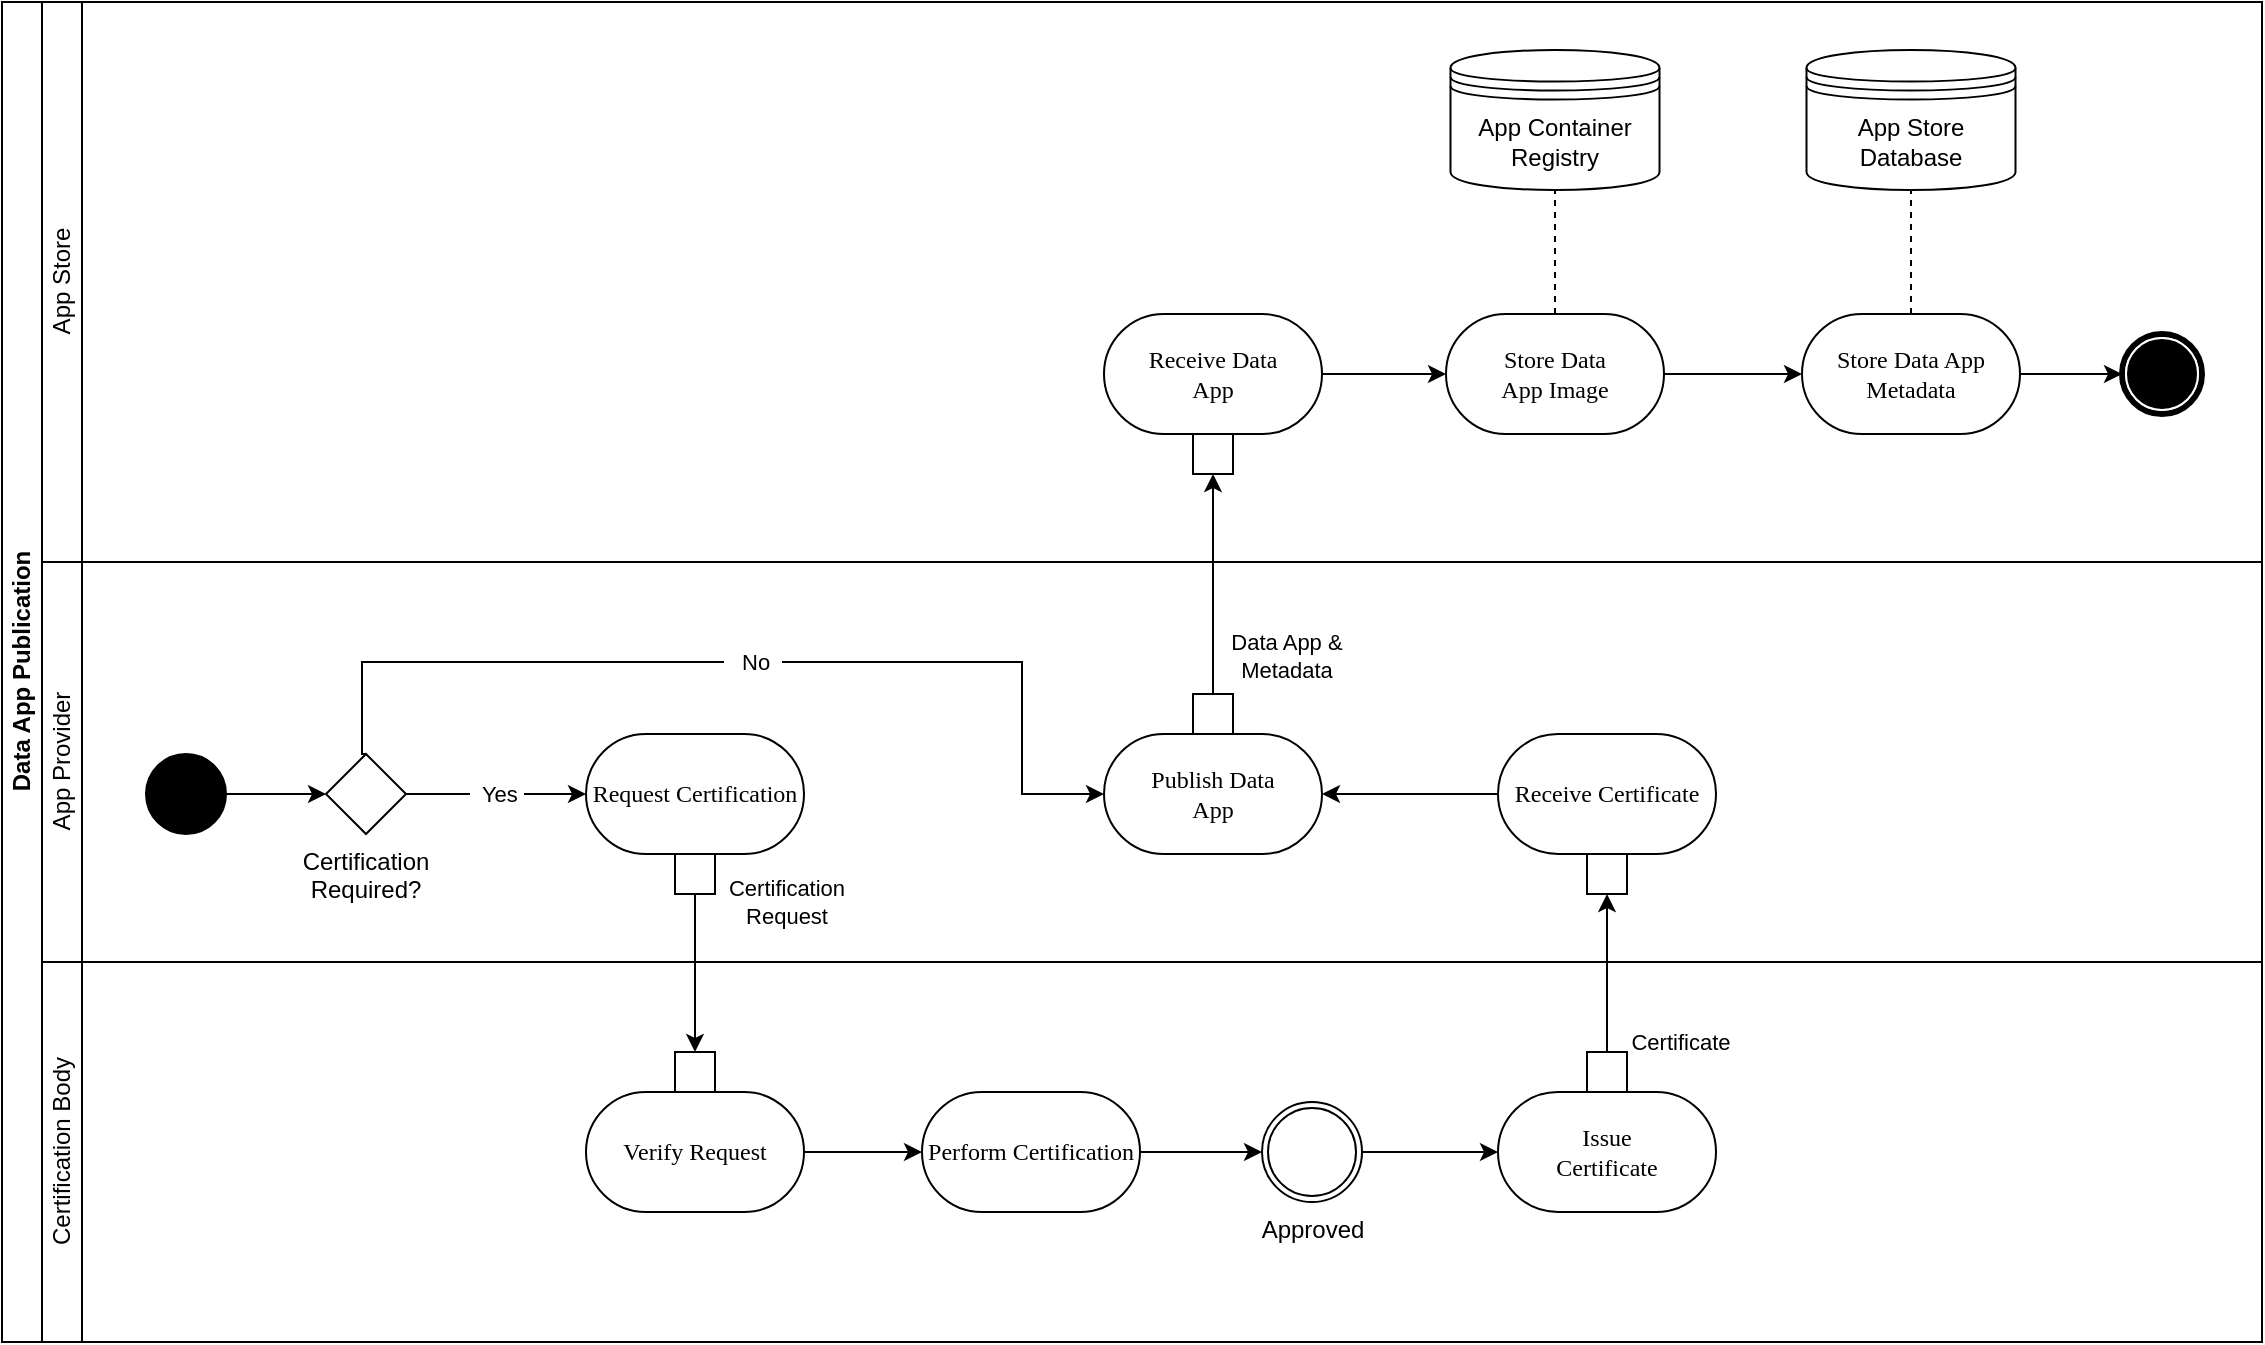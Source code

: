 <mxfile version="17.4.0" type="google" pages="2"><diagram id="jry1T27mhRogdJTWcspZ" name="Page-2"><mxGraphModel grid="1" page="1" gridSize="10" guides="1" tooltips="1" connect="1" arrows="1" fold="1" pageScale="1" pageWidth="1100" pageHeight="850" math="0" shadow="0"><root><mxCell id="0"/><mxCell id="1" parent="0"/><mxCell id="DZ52vep1inioQfBIm0aM-1" value="Data App Publication" style="swimlane;html=1;childLayout=stackLayout;resizeParent=1;resizeParentMax=0;horizontal=0;startSize=20;horizontalStack=0;flipH=0;direction=east;" vertex="1" parent="1"><mxGeometry x="90" y="30" width="1130" height="670" as="geometry"/></mxCell><mxCell id="DZ52vep1inioQfBIm0aM-2" value="" style="edgeStyle=orthogonalEdgeStyle;rounded=0;orthogonalLoop=1;jettySize=auto;html=1;dashed=1;endArrow=none;endFill=0;" edge="1" parent="DZ52vep1inioQfBIm0aM-1"><mxGeometry relative="1" as="geometry"><mxPoint x="160" y="90" as="sourcePoint"/><mxPoint x="160.034" y="90" as="targetPoint"/></mxGeometry></mxCell><mxCell id="0frw0cL871lsDT1RIQ9l-1" value="&lt;div&gt;Certification&lt;/div&gt;&lt;div&gt;Request&lt;/div&gt;" style="rounded=0;orthogonalLoop=1;jettySize=auto;html=1;entryX=0.5;entryY=0;entryDx=0;entryDy=0;endArrow=classic;endFill=1;" edge="1" parent="DZ52vep1inioQfBIm0aM-1" source="Ti8CRh3EQQsXh7ZEPgd7-1" target="Ti8CRh3EQQsXh7ZEPgd7-2"><mxGeometry x="-0.899" y="45" relative="1" as="geometry"><mxPoint as="offset"/></mxGeometry></mxCell><mxCell id="0frw0cL871lsDT1RIQ9l-4" value="Certificate" style="edgeStyle=none;rounded=0;orthogonalLoop=1;jettySize=auto;html=1;entryX=0.5;entryY=1;entryDx=0;entryDy=0;endArrow=classic;endFill=1;" edge="1" parent="DZ52vep1inioQfBIm0aM-1" source="0frw0cL871lsDT1RIQ9l-3" target="0frw0cL871lsDT1RIQ9l-2"><mxGeometry x="-0.873" y="-36" relative="1" as="geometry"><mxPoint as="offset"/></mxGeometry></mxCell><mxCell id="0frw0cL871lsDT1RIQ9l-7" value="&lt;div&gt;Data App &amp;amp;&lt;/div&gt;&lt;div&gt;Metadata&lt;/div&gt;" style="edgeStyle=none;rounded=0;orthogonalLoop=1;jettySize=auto;html=1;entryX=0.5;entryY=1;entryDx=0;entryDy=0;endArrow=classic;endFill=1;" edge="1" parent="DZ52vep1inioQfBIm0aM-1" source="0frw0cL871lsDT1RIQ9l-5" target="0frw0cL871lsDT1RIQ9l-6"><mxGeometry x="-0.648" y="-36" relative="1" as="geometry"><mxPoint as="offset"/></mxGeometry></mxCell><mxCell id="DZ52vep1inioQfBIm0aM-3" value="App Store" style="swimlane;html=1;startSize=20;horizontal=0;fontStyle=0" vertex="1" parent="DZ52vep1inioQfBIm0aM-1"><mxGeometry x="20" width="1110" height="280" as="geometry"/></mxCell><mxCell id="DZ52vep1inioQfBIm0aM-52" value="" style="shape=mxgraph.bpmn.shape;html=1;verticalLabelPosition=bottom;labelBackgroundColor=#ffffff;verticalAlign=top;perimeter=ellipsePerimeter;outline=end;symbol=terminate;rounded=0;shadow=0;comic=0;strokeWidth=1;fontFamily=Verdana;fontSize=12;align=center;" vertex="1" parent="DZ52vep1inioQfBIm0aM-3"><mxGeometry x="1040" y="166" width="40" height="40" as="geometry"/></mxCell><mxCell id="DZ52vep1inioQfBIm0aM-61" style="rounded=0;orthogonalLoop=1;jettySize=auto;html=1;entryX=0.5;entryY=1;entryDx=0;entryDy=0;dashed=1;endArrow=none;endFill=0;exitX=0.5;exitY=0;exitDx=0;exitDy=0;" edge="1" parent="DZ52vep1inioQfBIm0aM-3" source="4UhUgZCpxKxaiYFvHk2Q-1" target="4UhUgZCpxKxaiYFvHk2Q-7"><mxGeometry relative="1" as="geometry"><mxPoint x="462" y="186" as="targetPoint"/></mxGeometry></mxCell><mxCell id="4UhUgZCpxKxaiYFvHk2Q-5" style="edgeStyle=orthogonalEdgeStyle;rounded=0;orthogonalLoop=1;jettySize=auto;html=1;entryX=0;entryY=0.5;entryDx=0;entryDy=0;" edge="1" parent="DZ52vep1inioQfBIm0aM-3" source="DZ52vep1inioQfBIm0aM-58" target="4UhUgZCpxKxaiYFvHk2Q-1"><mxGeometry relative="1" as="geometry"/></mxCell><mxCell id="DZ52vep1inioQfBIm0aM-58" value="&lt;div&gt;Receive Data&lt;/div&gt;&lt;div&gt;App&lt;/div&gt;" style="rounded=1;whiteSpace=wrap;html=1;shadow=0;comic=0;labelBackgroundColor=none;strokeWidth=1;fontFamily=Verdana;fontSize=12;align=center;arcSize=50;" vertex="1" parent="DZ52vep1inioQfBIm0aM-3"><mxGeometry x="531" y="156" width="109" height="60" as="geometry"/></mxCell><mxCell id="0frw0cL871lsDT1RIQ9l-8" value="" style="edgeStyle=none;rounded=0;orthogonalLoop=1;jettySize=auto;html=1;endArrow=classic;endFill=1;" edge="1" parent="DZ52vep1inioQfBIm0aM-3" source="0frw0cL871lsDT1RIQ9l-6" target="DZ52vep1inioQfBIm0aM-58"><mxGeometry relative="1" as="geometry"/></mxCell><mxCell id="0frw0cL871lsDT1RIQ9l-6" value="" style="rounded=0;whiteSpace=wrap;html=1;strokeColor=default;" vertex="1" parent="DZ52vep1inioQfBIm0aM-3"><mxGeometry x="575.5" y="216" width="20" height="20" as="geometry"/></mxCell><mxCell id="4UhUgZCpxKxaiYFvHk2Q-4" style="edgeStyle=orthogonalEdgeStyle;rounded=0;orthogonalLoop=1;jettySize=auto;html=1;entryX=0;entryY=0.5;entryDx=0;entryDy=0;" edge="1" parent="DZ52vep1inioQfBIm0aM-3" source="4UhUgZCpxKxaiYFvHk2Q-1" target="4UhUgZCpxKxaiYFvHk2Q-2"><mxGeometry relative="1" as="geometry"/></mxCell><mxCell id="4UhUgZCpxKxaiYFvHk2Q-1" value="&lt;div&gt;Store Data&lt;/div&gt;&lt;div&gt;App Image&lt;br&gt;&lt;/div&gt;" style="rounded=1;whiteSpace=wrap;html=1;shadow=0;comic=0;labelBackgroundColor=none;strokeWidth=1;fontFamily=Verdana;fontSize=12;align=center;arcSize=50;" vertex="1" parent="DZ52vep1inioQfBIm0aM-3"><mxGeometry x="702" y="156" width="109" height="60" as="geometry"/></mxCell><mxCell id="4UhUgZCpxKxaiYFvHk2Q-3" style="edgeStyle=orthogonalEdgeStyle;rounded=0;orthogonalLoop=1;jettySize=auto;html=1;entryX=0;entryY=0.5;entryDx=0;entryDy=0;" edge="1" parent="DZ52vep1inioQfBIm0aM-3" source="4UhUgZCpxKxaiYFvHk2Q-2" target="DZ52vep1inioQfBIm0aM-52"><mxGeometry relative="1" as="geometry"/></mxCell><mxCell id="4UhUgZCpxKxaiYFvHk2Q-2" value="Store Data App Metadata" style="rounded=1;whiteSpace=wrap;html=1;shadow=0;comic=0;labelBackgroundColor=none;strokeWidth=1;fontFamily=Verdana;fontSize=12;align=center;arcSize=50;" vertex="1" parent="DZ52vep1inioQfBIm0aM-3"><mxGeometry x="880" y="156" width="109" height="60" as="geometry"/></mxCell><mxCell id="4UhUgZCpxKxaiYFvHk2Q-6" value="App Store Database" style="shape=datastore;whiteSpace=wrap;html=1;" vertex="1" parent="DZ52vep1inioQfBIm0aM-3"><mxGeometry x="882.25" y="24" width="104.5" height="70" as="geometry"/></mxCell><mxCell id="4UhUgZCpxKxaiYFvHk2Q-7" value="App Container Registry" style="shape=datastore;whiteSpace=wrap;html=1;" vertex="1" parent="DZ52vep1inioQfBIm0aM-3"><mxGeometry x="704.25" y="24" width="104.5" height="70" as="geometry"/></mxCell><mxCell id="4UhUgZCpxKxaiYFvHk2Q-8" style="rounded=0;orthogonalLoop=1;jettySize=auto;html=1;entryX=0.5;entryY=1;entryDx=0;entryDy=0;dashed=1;endArrow=none;endFill=0;exitX=0.5;exitY=0;exitDx=0;exitDy=0;" edge="1" parent="DZ52vep1inioQfBIm0aM-3" source="4UhUgZCpxKxaiYFvHk2Q-2" target="4UhUgZCpxKxaiYFvHk2Q-6"><mxGeometry relative="1" as="geometry"><mxPoint x="766.5" y="166" as="sourcePoint"/><mxPoint x="766.5" y="104" as="targetPoint"/></mxGeometry></mxCell><mxCell id="DZ52vep1inioQfBIm0aM-33" value="App Provider" style="swimlane;html=1;startSize=20;horizontal=0;fontStyle=0" vertex="1" parent="DZ52vep1inioQfBIm0aM-1"><mxGeometry x="20" y="280" width="1110" height="200" as="geometry"/></mxCell><mxCell id="DZ52vep1inioQfBIm0aM-43" style="edgeStyle=orthogonalEdgeStyle;rounded=0;orthogonalLoop=1;jettySize=auto;html=1;entryX=0;entryY=0.5;entryDx=0;entryDy=0;" edge="1" parent="DZ52vep1inioQfBIm0aM-33" source="DZ52vep1inioQfBIm0aM-41" target="4UhUgZCpxKxaiYFvHk2Q-12"><mxGeometry relative="1" as="geometry"><mxPoint x="142" y="116" as="targetPoint"/></mxGeometry></mxCell><mxCell id="DZ52vep1inioQfBIm0aM-41" value="" style="ellipse;whiteSpace=wrap;html=1;rounded=0;shadow=0;comic=0;labelBackgroundColor=none;strokeWidth=1;fillColor=#000000;fontFamily=Verdana;fontSize=12;align=center;" vertex="1" parent="DZ52vep1inioQfBIm0aM-33"><mxGeometry x="52" y="96" width="40" height="40" as="geometry"/></mxCell><mxCell id="DZ52vep1inioQfBIm0aM-45" value="&amp;nbsp; Yes&amp;nbsp; " style="edgeStyle=orthogonalEdgeStyle;rounded=0;orthogonalLoop=1;jettySize=auto;html=1;entryX=0;entryY=0.5;entryDx=0;entryDy=0;exitX=1;exitY=0.5;exitDx=0;exitDy=0;" edge="1" parent="DZ52vep1inioQfBIm0aM-33" source="4UhUgZCpxKxaiYFvHk2Q-12" target="DZ52vep1inioQfBIm0aM-44"><mxGeometry relative="1" as="geometry"><mxPoint as="offset"/><mxPoint x="260" y="116" as="sourcePoint"/></mxGeometry></mxCell><mxCell id="DZ52vep1inioQfBIm0aM-54" value="&amp;nbsp;&amp;nbsp; No&amp;nbsp;&amp;nbsp; " style="edgeStyle=orthogonalEdgeStyle;rounded=0;orthogonalLoop=1;jettySize=auto;html=1;entryX=0;entryY=0.5;entryDx=0;entryDy=0;exitX=0.5;exitY=0;exitDx=0;exitDy=0;" edge="1" parent="DZ52vep1inioQfBIm0aM-33" source="4UhUgZCpxKxaiYFvHk2Q-12" target="DZ52vep1inioQfBIm0aM-50"><mxGeometry relative="1" as="geometry"><Array as="points"><mxPoint x="160" y="96"/><mxPoint x="160" y="50"/><mxPoint x="490" y="50"/><mxPoint x="490" y="116"/></Array><mxPoint x="210" y="70.5" as="sourcePoint"/></mxGeometry></mxCell><mxCell id="DZ52vep1inioQfBIm0aM-44" value="Request Certification" style="rounded=1;whiteSpace=wrap;html=1;shadow=0;comic=0;labelBackgroundColor=none;strokeWidth=1;fontFamily=Verdana;fontSize=12;align=center;arcSize=50;" vertex="1" parent="DZ52vep1inioQfBIm0aM-33"><mxGeometry x="272" y="86" width="109" height="60" as="geometry"/></mxCell><mxCell id="DZ52vep1inioQfBIm0aM-55" style="edgeStyle=orthogonalEdgeStyle;rounded=0;orthogonalLoop=1;jettySize=auto;html=1;entryX=1;entryY=0.5;entryDx=0;entryDy=0;" edge="1" parent="DZ52vep1inioQfBIm0aM-33" source="DZ52vep1inioQfBIm0aM-49" target="DZ52vep1inioQfBIm0aM-50"><mxGeometry relative="1" as="geometry"/></mxCell><mxCell id="DZ52vep1inioQfBIm0aM-49" value="Receive Certificate" style="rounded=1;whiteSpace=wrap;html=1;shadow=0;comic=0;labelBackgroundColor=none;strokeWidth=1;fontFamily=Verdana;fontSize=12;align=center;arcSize=50;" vertex="1" parent="DZ52vep1inioQfBIm0aM-33"><mxGeometry x="728" y="86" width="109" height="60" as="geometry"/></mxCell><mxCell id="DZ52vep1inioQfBIm0aM-50" value="&lt;div&gt;Publish Data&lt;/div&gt;&lt;div&gt;App&lt;/div&gt;" style="rounded=1;whiteSpace=wrap;html=1;shadow=0;comic=0;labelBackgroundColor=none;strokeWidth=1;fontFamily=Verdana;fontSize=12;align=center;arcSize=50;" vertex="1" parent="DZ52vep1inioQfBIm0aM-33"><mxGeometry x="531" y="86" width="109" height="60" as="geometry"/></mxCell><mxCell id="Ti8CRh3EQQsXh7ZEPgd7-1" value="" style="rounded=0;whiteSpace=wrap;html=1;strokeColor=default;" vertex="1" parent="DZ52vep1inioQfBIm0aM-33"><mxGeometry x="316.5" y="146" width="20" height="20" as="geometry"/></mxCell><mxCell id="0frw0cL871lsDT1RIQ9l-2" value="" style="rounded=0;whiteSpace=wrap;html=1;strokeColor=default;" vertex="1" parent="DZ52vep1inioQfBIm0aM-33"><mxGeometry x="772.5" y="146" width="20" height="20" as="geometry"/></mxCell><mxCell id="0frw0cL871lsDT1RIQ9l-5" value="" style="rounded=0;whiteSpace=wrap;html=1;strokeColor=default;" vertex="1" parent="DZ52vep1inioQfBIm0aM-33"><mxGeometry x="575.5" y="66" width="20" height="20" as="geometry"/></mxCell><mxCell id="4UhUgZCpxKxaiYFvHk2Q-11" value="Certification Required?" style="text;whiteSpace=wrap;html=1;align=center;" vertex="1" parent="DZ52vep1inioQfBIm0aM-33"><mxGeometry x="122" y="136" width="80" height="40" as="geometry"/></mxCell><mxCell id="4UhUgZCpxKxaiYFvHk2Q-12" value="" style="rhombus;whiteSpace=wrap;html=1;" vertex="1" parent="DZ52vep1inioQfBIm0aM-33"><mxGeometry x="142" y="96" width="40" height="40" as="geometry"/></mxCell><mxCell id="DZ52vep1inioQfBIm0aM-11" value="Certification Body" style="swimlane;html=1;startSize=20;horizontal=0;fontStyle=0" vertex="1" parent="DZ52vep1inioQfBIm0aM-1"><mxGeometry x="20" y="480" width="1110" height="190" as="geometry"/></mxCell><mxCell id="DZ52vep1inioQfBIm0aM-13" style="edgeStyle=orthogonalEdgeStyle;rounded=0;orthogonalLoop=1;jettySize=auto;html=1;" edge="1" parent="DZ52vep1inioQfBIm0aM-11"><mxGeometry relative="1" as="geometry"><mxPoint x="224" y="78.5" as="sourcePoint"/></mxGeometry></mxCell><mxCell id="DZ52vep1inioQfBIm0aM-15" style="edgeStyle=orthogonalEdgeStyle;rounded=0;orthogonalLoop=1;jettySize=auto;html=1;" edge="1" parent="DZ52vep1inioQfBIm0aM-11"><mxGeometry relative="1" as="geometry"><mxPoint x="75" y="78.5" as="sourcePoint"/></mxGeometry></mxCell><mxCell id="DZ52vep1inioQfBIm0aM-16" style="edgeStyle=orthogonalEdgeStyle;rounded=0;orthogonalLoop=1;jettySize=auto;html=1;" edge="1" parent="DZ52vep1inioQfBIm0aM-11"><mxGeometry relative="1" as="geometry"><mxPoint x="372" y="78.5" as="sourcePoint"/></mxGeometry></mxCell><mxCell id="DZ52vep1inioQfBIm0aM-19" style="edgeStyle=orthogonalEdgeStyle;rounded=0;orthogonalLoop=1;jettySize=auto;html=1;" edge="1" parent="DZ52vep1inioQfBIm0aM-11"><mxGeometry relative="1" as="geometry"><mxPoint x="836" y="78.5" as="sourcePoint"/></mxGeometry></mxCell><mxCell id="DZ52vep1inioQfBIm0aM-21" style="edgeStyle=orthogonalEdgeStyle;rounded=0;orthogonalLoop=1;jettySize=auto;html=1;" edge="1" parent="DZ52vep1inioQfBIm0aM-11"><mxGeometry relative="1" as="geometry"><mxPoint x="933" y="124" as="sourcePoint"/></mxGeometry></mxCell><mxCell id="DZ52vep1inioQfBIm0aM-22" value="No matching offers" style="edgeLabel;html=1;align=center;verticalAlign=middle;resizable=0;points=[];" connectable="0" vertex="1" parent="DZ52vep1inioQfBIm0aM-21"><mxGeometry x="-0.282" y="2" relative="1" as="geometry"><mxPoint as="offset"/></mxGeometry></mxCell><mxCell id="DZ52vep1inioQfBIm0aM-23" style="edgeStyle=orthogonalEdgeStyle;rounded=0;orthogonalLoop=1;jettySize=auto;html=1;" edge="1" parent="DZ52vep1inioQfBIm0aM-11"><mxGeometry relative="1" as="geometry"><mxPoint x="983" y="78.5" as="sourcePoint"/></mxGeometry></mxCell><mxCell id="DZ52vep1inioQfBIm0aM-24" value="Matching offer" style="edgeLabel;html=1;align=center;verticalAlign=middle;resizable=0;points=[];" connectable="0" vertex="1" parent="DZ52vep1inioQfBIm0aM-23"><mxGeometry x="-0.173" y="-1" relative="1" as="geometry"><mxPoint x="3" y="-11" as="offset"/></mxGeometry></mxCell><mxCell id="DZ52vep1inioQfBIm0aM-27" style="edgeStyle=orthogonalEdgeStyle;rounded=0;orthogonalLoop=1;jettySize=auto;html=1;entryX=0;entryY=0.5;entryDx=0;entryDy=0;" edge="1" parent="DZ52vep1inioQfBIm0aM-11"><mxGeometry relative="1" as="geometry"><mxPoint x="1192" y="78.5" as="sourcePoint"/></mxGeometry></mxCell><mxCell id="DZ52vep1inioQfBIm0aM-53" style="edgeStyle=orthogonalEdgeStyle;rounded=0;orthogonalLoop=1;jettySize=auto;html=1;entryX=0;entryY=0.5;entryDx=0;entryDy=0;" edge="1" parent="DZ52vep1inioQfBIm0aM-11" source="DZ52vep1inioQfBIm0aM-46" target="DZ52vep1inioQfBIm0aM-47"><mxGeometry relative="1" as="geometry"/></mxCell><mxCell id="DZ52vep1inioQfBIm0aM-46" value="Verify Request" style="rounded=1;whiteSpace=wrap;html=1;shadow=0;comic=0;labelBackgroundColor=none;strokeWidth=1;fontFamily=Verdana;fontSize=12;align=center;arcSize=50;" vertex="1" parent="DZ52vep1inioQfBIm0aM-11"><mxGeometry x="272" y="65" width="109" height="60" as="geometry"/></mxCell><mxCell id="DZ52vep1inioQfBIm0aM-56" style="edgeStyle=orthogonalEdgeStyle;rounded=0;orthogonalLoop=1;jettySize=auto;html=1;entryX=0;entryY=0.5;entryDx=0;entryDy=0;entryPerimeter=0;" edge="1" parent="DZ52vep1inioQfBIm0aM-11" source="DZ52vep1inioQfBIm0aM-47" target="DZ52vep1inioQfBIm0aM-51"><mxGeometry relative="1" as="geometry"/></mxCell><mxCell id="DZ52vep1inioQfBIm0aM-47" value="Perform Certification" style="rounded=1;whiteSpace=wrap;html=1;shadow=0;comic=0;labelBackgroundColor=none;strokeWidth=1;fontFamily=Verdana;fontSize=12;align=center;arcSize=50;" vertex="1" parent="DZ52vep1inioQfBIm0aM-11"><mxGeometry x="440" y="65" width="109" height="60" as="geometry"/></mxCell><mxCell id="DZ52vep1inioQfBIm0aM-48" value="&lt;div&gt;Issue&lt;/div&gt;&lt;div&gt;Certificate&lt;/div&gt;" style="rounded=1;whiteSpace=wrap;html=1;shadow=0;comic=0;labelBackgroundColor=none;strokeWidth=1;fontFamily=Verdana;fontSize=12;align=center;arcSize=50;" vertex="1" parent="DZ52vep1inioQfBIm0aM-11"><mxGeometry x="728" y="65" width="109" height="60" as="geometry"/></mxCell><mxCell id="DZ52vep1inioQfBIm0aM-57" style="edgeStyle=orthogonalEdgeStyle;rounded=0;orthogonalLoop=1;jettySize=auto;html=1;entryX=0;entryY=0.5;entryDx=0;entryDy=0;" edge="1" parent="DZ52vep1inioQfBIm0aM-11" source="DZ52vep1inioQfBIm0aM-51" target="DZ52vep1inioQfBIm0aM-48"><mxGeometry relative="1" as="geometry"/></mxCell><mxCell id="DZ52vep1inioQfBIm0aM-51" value="Approved" style="points=[[0.145,0.145,0],[0.5,0,0],[0.855,0.145,0],[1,0.5,0],[0.855,0.855,0],[0.5,1,0],[0.145,0.855,0],[0,0.5,0]];shape=mxgraph.bpmn.event;html=1;verticalLabelPosition=bottom;labelBackgroundColor=#ffffff;verticalAlign=top;align=center;perimeter=ellipsePerimeter;outlineConnect=0;aspect=fixed;outline=throwing;symbol=general;" vertex="1" parent="DZ52vep1inioQfBIm0aM-11"><mxGeometry x="610" y="70" width="50" height="50" as="geometry"/></mxCell><mxCell id="Ti8CRh3EQQsXh7ZEPgd7-2" value="" style="rounded=0;whiteSpace=wrap;html=1;strokeColor=default;" vertex="1" parent="DZ52vep1inioQfBIm0aM-11"><mxGeometry x="316.5" y="45" width="20" height="20" as="geometry"/></mxCell><mxCell id="0frw0cL871lsDT1RIQ9l-3" value="" style="rounded=0;whiteSpace=wrap;html=1;strokeColor=default;" vertex="1" parent="DZ52vep1inioQfBIm0aM-11"><mxGeometry x="772.5" y="45" width="20" height="20" as="geometry"/></mxCell></root></mxGraphModel></diagram><diagram id="OzzaGZmG7DXFQcaVUCMA" name="Page-3"><mxGraphModel grid="1" page="1" gridSize="10" guides="1" tooltips="1" connect="1" arrows="1" fold="1" pageScale="1" pageWidth="827" pageHeight="1169" math="0" shadow="0"><root><mxCell id="0"/><mxCell id="1" parent="0"/><mxCell id="mxeYSlyRSG2iIcuXlxpL-1" value="Data App Publication" style="swimlane;childLayout=stackLayout;resizeParent=1;resizeParentMax=0;horizontal=1;startSize=20;horizontalStack=0;fontStyle=1" vertex="1" parent="1"><mxGeometry x="60" y="70" width="1190" height="930" as="geometry"/></mxCell><mxCell id="mxeYSlyRSG2iIcuXlxpL-2" value="App Store" style="swimlane;startSize=20;horizontal=0;" vertex="1" parent="mxeYSlyRSG2iIcuXlxpL-1"><mxGeometry y="20" width="1190" height="290" as="geometry"/></mxCell><mxCell id="Ga0dKPzKgMCQ_paxqXcR-1" value="" style="shape=mxgraph.bpmn.shape;html=1;verticalLabelPosition=bottom;labelBackgroundColor=#ffffff;verticalAlign=top;perimeter=ellipsePerimeter;outline=end;symbol=terminate;rounded=0;shadow=0;comic=0;strokeWidth=1;fontFamily=Verdana;fontSize=12;align=center;" vertex="1" parent="mxeYSlyRSG2iIcuXlxpL-2"><mxGeometry x="1107" y="140" width="40" height="40" as="geometry"/></mxCell><mxCell id="Ga0dKPzKgMCQ_paxqXcR-4" value="&lt;div&gt;Receive Data&lt;/div&gt;&lt;div&gt;App Image&lt;br&gt;&lt;/div&gt;" style="rounded=1;whiteSpace=wrap;html=1;shadow=0;comic=0;labelBackgroundColor=none;strokeWidth=1;fontFamily=Verdana;fontSize=12;align=center;arcSize=50;" vertex="1" parent="mxeYSlyRSG2iIcuXlxpL-2"><mxGeometry x="463" y="130" width="109" height="60" as="geometry"/></mxCell><mxCell id="Ga0dKPzKgMCQ_paxqXcR-5" value="" style="edgeStyle=none;rounded=0;orthogonalLoop=1;jettySize=auto;html=1;endArrow=classic;endFill=1;" edge="1" parent="mxeYSlyRSG2iIcuXlxpL-2" source="Ga0dKPzKgMCQ_paxqXcR-6" target="Ga0dKPzKgMCQ_paxqXcR-4"><mxGeometry relative="1" as="geometry"/></mxCell><mxCell id="Ga0dKPzKgMCQ_paxqXcR-6" value="" style="rounded=0;whiteSpace=wrap;html=1;strokeColor=default;" vertex="1" parent="mxeYSlyRSG2iIcuXlxpL-2"><mxGeometry x="507.5" y="190" width="20" height="20" as="geometry"/></mxCell><mxCell id="Ga0dKPzKgMCQ_paxqXcR-8" value="&lt;div&gt;Store Data&lt;/div&gt;&lt;div&gt;App Image&lt;br&gt;&lt;/div&gt;" style="rounded=1;whiteSpace=wrap;html=1;shadow=0;comic=0;labelBackgroundColor=none;strokeWidth=1;fontFamily=Verdana;fontSize=12;align=center;arcSize=50;" vertex="1" parent="mxeYSlyRSG2iIcuXlxpL-2"><mxGeometry x="631" y="130" width="109" height="60" as="geometry"/></mxCell><mxCell id="Ga0dKPzKgMCQ_paxqXcR-3" style="edgeStyle=orthogonalEdgeStyle;rounded=0;orthogonalLoop=1;jettySize=auto;html=1;entryX=0;entryY=0.5;entryDx=0;entryDy=0;" edge="1" parent="mxeYSlyRSG2iIcuXlxpL-2" source="Ga0dKPzKgMCQ_paxqXcR-4" target="Ga0dKPzKgMCQ_paxqXcR-8"><mxGeometry relative="1" as="geometry"/></mxCell><mxCell id="Ga0dKPzKgMCQ_paxqXcR-9" style="edgeStyle=orthogonalEdgeStyle;rounded=0;orthogonalLoop=1;jettySize=auto;html=1;entryX=0;entryY=0.5;entryDx=0;entryDy=0;" edge="1" parent="mxeYSlyRSG2iIcuXlxpL-2" source="Ga0dKPzKgMCQ_paxqXcR-10" target="Ga0dKPzKgMCQ_paxqXcR-1"><mxGeometry relative="1" as="geometry"/></mxCell><mxCell id="Ga0dKPzKgMCQ_paxqXcR-10" value="Store Data App Metadata" style="rounded=1;whiteSpace=wrap;html=1;shadow=0;comic=0;labelBackgroundColor=none;strokeWidth=1;fontFamily=Verdana;fontSize=12;align=center;arcSize=50;" vertex="1" parent="mxeYSlyRSG2iIcuXlxpL-2"><mxGeometry x="949" y="130" width="109" height="60" as="geometry"/></mxCell><mxCell id="Ga0dKPzKgMCQ_paxqXcR-11" value="App Store Database" style="shape=datastore;whiteSpace=wrap;html=1;" vertex="1" parent="mxeYSlyRSG2iIcuXlxpL-2"><mxGeometry x="951.25" y="26" width="104.5" height="70" as="geometry"/></mxCell><mxCell id="Ga0dKPzKgMCQ_paxqXcR-12" value="App Container Registry" style="shape=datastore;whiteSpace=wrap;html=1;" vertex="1" parent="mxeYSlyRSG2iIcuXlxpL-2"><mxGeometry x="633.25" y="26" width="104.5" height="70" as="geometry"/></mxCell><mxCell id="Ga0dKPzKgMCQ_paxqXcR-2" style="rounded=0;orthogonalLoop=1;jettySize=auto;html=1;entryX=0.5;entryY=1;entryDx=0;entryDy=0;dashed=1;endArrow=none;endFill=0;exitX=0.5;exitY=0;exitDx=0;exitDy=0;" edge="1" parent="mxeYSlyRSG2iIcuXlxpL-2" source="Ga0dKPzKgMCQ_paxqXcR-8" target="Ga0dKPzKgMCQ_paxqXcR-12"><mxGeometry relative="1" as="geometry"><mxPoint x="281" y="142" as="targetPoint"/></mxGeometry></mxCell><mxCell id="Ga0dKPzKgMCQ_paxqXcR-13" style="rounded=0;orthogonalLoop=1;jettySize=auto;html=1;entryX=0.5;entryY=1;entryDx=0;entryDy=0;dashed=1;endArrow=none;endFill=0;exitX=0.5;exitY=0;exitDx=0;exitDy=0;" edge="1" parent="mxeYSlyRSG2iIcuXlxpL-2" source="Ga0dKPzKgMCQ_paxqXcR-10" target="Ga0dKPzKgMCQ_paxqXcR-11"><mxGeometry relative="1" as="geometry"><mxPoint x="705.5" y="122" as="sourcePoint"/><mxPoint x="705.5" y="60" as="targetPoint"/></mxGeometry></mxCell><mxCell id="jYY0UmdfXAIUuyjPPA4C-9" value="" style="rounded=0;whiteSpace=wrap;html=1;strokeColor=default;" vertex="1" parent="mxeYSlyRSG2iIcuXlxpL-2"><mxGeometry x="929" y="150" width="20" height="20" as="geometry"/></mxCell><mxCell id="x_p6a_JgLOM-_POw9j7f-11" style="edgeStyle=orthogonalEdgeStyle;rounded=0;orthogonalLoop=1;jettySize=auto;html=1;entryX=0;entryY=0.5;entryDx=0;entryDy=0;exitX=0.5;exitY=0;exitDx=0;exitDy=0;" edge="1" parent="mxeYSlyRSG2iIcuXlxpL-2" source="x_p6a_JgLOM-_POw9j7f-7" target="jYY0UmdfXAIUuyjPPA4C-9"><mxGeometry relative="1" as="geometry"/></mxCell><mxCell id="x_p6a_JgLOM-_POw9j7f-7" value="" style="rhombus;whiteSpace=wrap;html=1;" vertex="1" parent="mxeYSlyRSG2iIcuXlxpL-2"><mxGeometry x="850" y="220" width="40" height="40" as="geometry"/></mxCell><mxCell id="-Iqh23WN87WsQf8rnXvx-1" value="App Provider" style="swimlane;startSize=20;horizontal=0;" vertex="1" parent="mxeYSlyRSG2iIcuXlxpL-1"><mxGeometry y="310" width="1190" height="460" as="geometry"/></mxCell><mxCell id="-Iqh23WN87WsQf8rnXvx-2" value="Connector" style="swimlane;startSize=20;horizontal=0;fontStyle=0" vertex="1" parent="-Iqh23WN87WsQf8rnXvx-1"><mxGeometry x="20" width="1170" height="160" as="geometry"/></mxCell><mxCell id="-Iqh23WN87WsQf8rnXvx-3" value="User / Service" style="swimlane;startSize=20;horizontal=0;fontStyle=0" vertex="1" parent="-Iqh23WN87WsQf8rnXvx-2"><mxGeometry y="160" width="1170" height="300" as="geometry"/></mxCell><mxCell id="Cava438lNiLmR3D8FFLl-2" value="" style="ellipse;whiteSpace=wrap;html=1;rounded=0;shadow=0;comic=0;labelBackgroundColor=none;strokeWidth=1;fillColor=#000000;fontFamily=Verdana;fontSize=12;align=center;" vertex="1" parent="-Iqh23WN87WsQf8rnXvx-3"><mxGeometry x="70" y="190" width="40" height="40" as="geometry"/></mxCell><mxCell id="Cava438lNiLmR3D8FFLl-4" value="Request Certification" style="rounded=1;whiteSpace=wrap;html=1;shadow=0;comic=0;labelBackgroundColor=none;strokeWidth=1;fontFamily=Verdana;fontSize=12;align=center;arcSize=50;" vertex="1" parent="-Iqh23WN87WsQf8rnXvx-3"><mxGeometry x="290" y="180" width="109" height="60" as="geometry"/></mxCell><mxCell id="Cava438lNiLmR3D8FFLl-5" value="" style="rounded=0;whiteSpace=wrap;html=1;strokeColor=default;" vertex="1" parent="-Iqh23WN87WsQf8rnXvx-3"><mxGeometry x="334.5" y="240" width="20" height="20" as="geometry"/></mxCell><mxCell id="Cava438lNiLmR3D8FFLl-6" value="Certification Required?" style="text;whiteSpace=wrap;html=1;align=center;" vertex="1" parent="-Iqh23WN87WsQf8rnXvx-3"><mxGeometry x="140" y="230" width="80" height="40" as="geometry"/></mxCell><mxCell id="Cava438lNiLmR3D8FFLl-7" value="" style="rhombus;whiteSpace=wrap;html=1;" vertex="1" parent="-Iqh23WN87WsQf8rnXvx-3"><mxGeometry x="160" y="190" width="40" height="40" as="geometry"/></mxCell><mxCell id="Cava438lNiLmR3D8FFLl-1" style="edgeStyle=orthogonalEdgeStyle;rounded=0;orthogonalLoop=1;jettySize=auto;html=1;entryX=0;entryY=0.5;entryDx=0;entryDy=0;" edge="1" parent="-Iqh23WN87WsQf8rnXvx-3" source="Cava438lNiLmR3D8FFLl-2" target="Cava438lNiLmR3D8FFLl-7"><mxGeometry relative="1" as="geometry"><mxPoint x="50" y="-100" as="targetPoint"/></mxGeometry></mxCell><mxCell id="Cava438lNiLmR3D8FFLl-3" value="&amp;nbsp; Yes&amp;nbsp; " style="edgeStyle=orthogonalEdgeStyle;rounded=0;orthogonalLoop=1;jettySize=auto;html=1;entryX=0;entryY=0.5;entryDx=0;entryDy=0;exitX=1;exitY=0.5;exitDx=0;exitDy=0;" edge="1" parent="-Iqh23WN87WsQf8rnXvx-3" source="Cava438lNiLmR3D8FFLl-7" target="Cava438lNiLmR3D8FFLl-4"><mxGeometry relative="1" as="geometry"><mxPoint as="offset"/><mxPoint x="168" y="-100" as="sourcePoint"/></mxGeometry></mxCell><mxCell id="OixFfQssGncNsx5AJHzD-1" value="Receive Certificate" style="rounded=1;whiteSpace=wrap;html=1;shadow=0;comic=0;labelBackgroundColor=none;strokeWidth=1;fontFamily=Verdana;fontSize=12;align=center;arcSize=50;" vertex="1" parent="-Iqh23WN87WsQf8rnXvx-3"><mxGeometry x="746" y="180" width="109" height="60" as="geometry"/></mxCell><mxCell id="OixFfQssGncNsx5AJHzD-2" value="" style="rounded=0;whiteSpace=wrap;html=1;strokeColor=default;" vertex="1" parent="-Iqh23WN87WsQf8rnXvx-3"><mxGeometry x="790.5" y="240" width="20" height="20" as="geometry"/></mxCell><mxCell id="oLDrk0KL3nYm0G_-Zt4T-3" value="" style="rhombus;whiteSpace=wrap;html=1;" vertex="1" parent="-Iqh23WN87WsQf8rnXvx-3"><mxGeometry x="477.5" y="140" width="40" height="40" as="geometry"/></mxCell><mxCell id="oLDrk0KL3nYm0G_-Zt4T-2" value="&amp;nbsp;&amp;nbsp; No&amp;nbsp;&amp;nbsp; " style="edgeStyle=orthogonalEdgeStyle;rounded=0;orthogonalLoop=1;jettySize=auto;html=1;entryX=0;entryY=0.5;entryDx=0;entryDy=0;exitX=0.5;exitY=0;exitDx=0;exitDy=0;" edge="1" parent="-Iqh23WN87WsQf8rnXvx-3" source="Cava438lNiLmR3D8FFLl-7" target="oLDrk0KL3nYm0G_-Zt4T-3"><mxGeometry relative="1" as="geometry"/></mxCell><mxCell id="oLDrk0KL3nYm0G_-Zt4T-1" style="edgeStyle=orthogonalEdgeStyle;rounded=0;orthogonalLoop=1;jettySize=auto;html=1;entryX=1;entryY=0.5;entryDx=0;entryDy=0;exitX=0.5;exitY=0;exitDx=0;exitDy=0;" edge="1" parent="-Iqh23WN87WsQf8rnXvx-3" source="OixFfQssGncNsx5AJHzD-1" target="oLDrk0KL3nYm0G_-Zt4T-3"><mxGeometry relative="1" as="geometry"/></mxCell><mxCell id="nORQG8Ys505Lx_ZNCwX0-1" value="&lt;div&gt;Push Data&lt;/div&gt;&lt;div&gt;App Image&lt;/div&gt;" style="rounded=1;whiteSpace=wrap;html=1;shadow=0;comic=0;labelBackgroundColor=none;strokeWidth=1;fontFamily=Verdana;fontSize=12;align=center;arcSize=50;" vertex="1" parent="-Iqh23WN87WsQf8rnXvx-3"><mxGeometry x="443" y="50" width="109" height="60" as="geometry"/></mxCell><mxCell id="oLDrk0KL3nYm0G_-Zt4T-5" style="rounded=0;orthogonalLoop=1;jettySize=auto;html=1;entryX=0.5;entryY=1;entryDx=0;entryDy=0;" edge="1" parent="-Iqh23WN87WsQf8rnXvx-3" source="oLDrk0KL3nYm0G_-Zt4T-3" target="nORQG8Ys505Lx_ZNCwX0-1"><mxGeometry relative="1" as="geometry"/></mxCell><mxCell id="nORQG8Ys505Lx_ZNCwX0-2" value="" style="rounded=0;whiteSpace=wrap;html=1;strokeColor=default;" vertex="1" parent="-Iqh23WN87WsQf8rnXvx-3"><mxGeometry x="487.5" y="30" width="20" height="20" as="geometry"/></mxCell><mxCell id="jYY0UmdfXAIUuyjPPA4C-1" value="&lt;div&gt;Publish Data&lt;/div&gt;&lt;div&gt;App&lt;/div&gt;" style="rounded=1;whiteSpace=wrap;html=1;shadow=0;comic=0;labelBackgroundColor=none;strokeWidth=1;fontFamily=Verdana;fontSize=12;align=center;arcSize=50;" vertex="1" parent="-Iqh23WN87WsQf8rnXvx-3"><mxGeometry x="881" y="50" width="109" height="60" as="geometry"/></mxCell><mxCell id="jYY0UmdfXAIUuyjPPA4C-3" value="" style="rounded=0;whiteSpace=wrap;html=1;strokeColor=default;" vertex="1" parent="-Iqh23WN87WsQf8rnXvx-3"><mxGeometry x="925.5" y="30" width="20" height="20" as="geometry"/></mxCell><mxCell id="x_p6a_JgLOM-_POw9j7f-4" value="&amp;nbsp; &amp;nbsp;No&amp;nbsp; &amp;nbsp;" style="edgeStyle=none;rounded=0;orthogonalLoop=1;jettySize=auto;html=1;entryX=0;entryY=0.5;entryDx=0;entryDy=0;" edge="1" parent="-Iqh23WN87WsQf8rnXvx-3" source="x_p6a_JgLOM-_POw9j7f-1" target="jYY0UmdfXAIUuyjPPA4C-1"><mxGeometry relative="1" as="geometry"/></mxCell><mxCell id="x_p6a_JgLOM-_POw9j7f-1" value="" style="rhombus;whiteSpace=wrap;html=1;" vertex="1" parent="-Iqh23WN87WsQf8rnXvx-3"><mxGeometry x="744.5" y="60" width="40" height="40" as="geometry"/></mxCell><mxCell id="x_p6a_JgLOM-_POw9j7f-6" value="Connector Available?" style="text;whiteSpace=wrap;html=1;align=center;" vertex="1" parent="-Iqh23WN87WsQf8rnXvx-3"><mxGeometry x="724.5" y="100" width="80" height="40" as="geometry"/></mxCell><mxCell id="jYY0UmdfXAIUuyjPPA4C-5" value="&lt;div&gt;Publish Data&lt;/div&gt;&lt;div&gt;App&lt;br&gt;&lt;/div&gt;" style="rounded=1;whiteSpace=wrap;html=1;shadow=0;comic=0;labelBackgroundColor=none;strokeWidth=1;fontFamily=Verdana;fontSize=12;align=center;arcSize=50;" vertex="1" parent="-Iqh23WN87WsQf8rnXvx-2"><mxGeometry x="710" y="70" width="109" height="60" as="geometry"/></mxCell><mxCell id="jYY0UmdfXAIUuyjPPA4C-8" value="" style="rounded=0;whiteSpace=wrap;html=1;strokeColor=default;" vertex="1" parent="-Iqh23WN87WsQf8rnXvx-2"><mxGeometry x="754.5" y="50" width="20" height="20" as="geometry"/></mxCell><mxCell id="x_p6a_JgLOM-_POw9j7f-5" value="Yes" style="rounded=0;orthogonalLoop=1;jettySize=auto;html=1;entryX=0.5;entryY=1;entryDx=0;entryDy=0;" edge="1" parent="-Iqh23WN87WsQf8rnXvx-2" source="x_p6a_JgLOM-_POw9j7f-1" target="jYY0UmdfXAIUuyjPPA4C-5"><mxGeometry x="-0.4" relative="1" as="geometry"><mxPoint as="offset"/></mxGeometry></mxCell><mxCell id="jYY0UmdfXAIUuyjPPA4C-10" value="&lt;div&gt;Data App&lt;/div&gt;&lt;div&gt;Metadata&lt;br&gt;&lt;/div&gt;" style="edgeStyle=orthogonalEdgeStyle;rounded=0;orthogonalLoop=1;jettySize=auto;html=1;entryX=0;entryY=0.5;entryDx=0;entryDy=0;exitX=0.5;exitY=0;exitDx=0;exitDy=0;" edge="1" parent="mxeYSlyRSG2iIcuXlxpL-1" source="jYY0UmdfXAIUuyjPPA4C-8" target="x_p6a_JgLOM-_POw9j7f-7"><mxGeometry x="-1.0" y="-45" relative="1" as="geometry"><mxPoint x="1" as="offset"/></mxGeometry></mxCell><mxCell id="x_p6a_JgLOM-_POw9j7f-8" value="Data App&lt;br&gt;Metadata" style="edgeStyle=orthogonalEdgeStyle;rounded=0;orthogonalLoop=1;jettySize=auto;html=1;entryX=1;entryY=0.5;entryDx=0;entryDy=0;exitX=0.5;exitY=0;exitDx=0;exitDy=0;" edge="1" parent="mxeYSlyRSG2iIcuXlxpL-1" source="jYY0UmdfXAIUuyjPPA4C-3" target="x_p6a_JgLOM-_POw9j7f-7"><mxGeometry x="-0.998" y="-44" relative="1" as="geometry"><mxPoint x="1" as="offset"/></mxGeometry></mxCell><mxCell id="mxeYSlyRSG2iIcuXlxpL-13" value="Certification Body" style="swimlane;startSize=20;horizontal=0;" vertex="1" parent="mxeYSlyRSG2iIcuXlxpL-1"><mxGeometry y="770" width="1190" height="160" as="geometry"/></mxCell><mxCell id="cm9Cc43dv7Ue6KO3rWuy-2" value="Verify Request" style="rounded=1;whiteSpace=wrap;html=1;shadow=0;comic=0;labelBackgroundColor=none;strokeWidth=1;fontFamily=Verdana;fontSize=12;align=center;arcSize=50;" vertex="1" parent="mxeYSlyRSG2iIcuXlxpL-13"><mxGeometry x="310" y="60" width="109" height="60" as="geometry"/></mxCell><mxCell id="cm9Cc43dv7Ue6KO3rWuy-4" value="Perform Certification" style="rounded=1;whiteSpace=wrap;html=1;shadow=0;comic=0;labelBackgroundColor=none;strokeWidth=1;fontFamily=Verdana;fontSize=12;align=center;arcSize=50;" vertex="1" parent="mxeYSlyRSG2iIcuXlxpL-13"><mxGeometry x="478" y="60" width="109" height="60" as="geometry"/></mxCell><mxCell id="cm9Cc43dv7Ue6KO3rWuy-1" style="edgeStyle=orthogonalEdgeStyle;rounded=0;orthogonalLoop=1;jettySize=auto;html=1;entryX=0;entryY=0.5;entryDx=0;entryDy=0;" edge="1" parent="mxeYSlyRSG2iIcuXlxpL-13" source="cm9Cc43dv7Ue6KO3rWuy-2" target="cm9Cc43dv7Ue6KO3rWuy-4"><mxGeometry relative="1" as="geometry"/></mxCell><mxCell id="cm9Cc43dv7Ue6KO3rWuy-5" value="&lt;div&gt;Issue&lt;/div&gt;&lt;div&gt;Certificate&lt;/div&gt;" style="rounded=1;whiteSpace=wrap;html=1;shadow=0;comic=0;labelBackgroundColor=none;strokeWidth=1;fontFamily=Verdana;fontSize=12;align=center;arcSize=50;" vertex="1" parent="mxeYSlyRSG2iIcuXlxpL-13"><mxGeometry x="766" y="60" width="109" height="60" as="geometry"/></mxCell><mxCell id="cm9Cc43dv7Ue6KO3rWuy-6" style="edgeStyle=orthogonalEdgeStyle;rounded=0;orthogonalLoop=1;jettySize=auto;html=1;entryX=0;entryY=0.5;entryDx=0;entryDy=0;" edge="1" parent="mxeYSlyRSG2iIcuXlxpL-13" source="cm9Cc43dv7Ue6KO3rWuy-7" target="cm9Cc43dv7Ue6KO3rWuy-5"><mxGeometry relative="1" as="geometry"/></mxCell><mxCell id="cm9Cc43dv7Ue6KO3rWuy-7" value="Approved" style="points=[[0.145,0.145,0],[0.5,0,0],[0.855,0.145,0],[1,0.5,0],[0.855,0.855,0],[0.5,1,0],[0.145,0.855,0],[0,0.5,0]];shape=mxgraph.bpmn.event;html=1;verticalLabelPosition=bottom;labelBackgroundColor=#ffffff;verticalAlign=top;align=center;perimeter=ellipsePerimeter;outlineConnect=0;aspect=fixed;outline=throwing;symbol=general;" vertex="1" parent="mxeYSlyRSG2iIcuXlxpL-13"><mxGeometry x="648" y="70" width="40" height="40" as="geometry"/></mxCell><mxCell id="cm9Cc43dv7Ue6KO3rWuy-3" style="edgeStyle=orthogonalEdgeStyle;rounded=0;orthogonalLoop=1;jettySize=auto;html=1;entryX=0;entryY=0.5;entryDx=0;entryDy=0;entryPerimeter=0;" edge="1" parent="mxeYSlyRSG2iIcuXlxpL-13" source="cm9Cc43dv7Ue6KO3rWuy-4" target="cm9Cc43dv7Ue6KO3rWuy-7"><mxGeometry relative="1" as="geometry"/></mxCell><mxCell id="cm9Cc43dv7Ue6KO3rWuy-8" value="" style="rounded=0;whiteSpace=wrap;html=1;strokeColor=default;" vertex="1" parent="mxeYSlyRSG2iIcuXlxpL-13"><mxGeometry x="354.5" y="40" width="20" height="20" as="geometry"/></mxCell><mxCell id="cm9Cc43dv7Ue6KO3rWuy-9" value="" style="rounded=0;whiteSpace=wrap;html=1;strokeColor=default;" vertex="1" parent="mxeYSlyRSG2iIcuXlxpL-13"><mxGeometry x="810.5" y="40" width="20" height="20" as="geometry"/></mxCell><mxCell id="cm9Cc43dv7Ue6KO3rWuy-10" value="&lt;div&gt;Certification&lt;/div&gt;&lt;div&gt;Request&lt;/div&gt;" style="edgeStyle=none;rounded=0;orthogonalLoop=1;jettySize=auto;html=1;entryX=0.5;entryY=0;entryDx=0;entryDy=0;" edge="1" parent="mxeYSlyRSG2iIcuXlxpL-1" source="Cava438lNiLmR3D8FFLl-5" target="cm9Cc43dv7Ue6KO3rWuy-8"><mxGeometry x="-1" y="46" relative="1" as="geometry"><mxPoint as="offset"/></mxGeometry></mxCell><mxCell id="OixFfQssGncNsx5AJHzD-4" value="Certificate" style="edgeStyle=none;rounded=0;orthogonalLoop=1;jettySize=auto;html=1;" edge="1" parent="mxeYSlyRSG2iIcuXlxpL-1" source="cm9Cc43dv7Ue6KO3rWuy-9" target="OixFfQssGncNsx5AJHzD-2"><mxGeometry x="-0.702" y="-39" relative="1" as="geometry"><mxPoint as="offset"/></mxGeometry></mxCell><mxCell id="QDMS9-EUqBEqJQIOerHg-1" value="&lt;div&gt;Data App&lt;/div&gt;&lt;div&gt;Image&lt;/div&gt;" style="edgeStyle=none;rounded=0;orthogonalLoop=1;jettySize=auto;html=1;entryX=0.5;entryY=1;entryDx=0;entryDy=0;" edge="1" parent="mxeYSlyRSG2iIcuXlxpL-1" source="nORQG8Ys505Lx_ZNCwX0-2" target="Ga0dKPzKgMCQ_paxqXcR-6"><mxGeometry x="-1" y="-42" relative="1" as="geometry"><mxPoint x="1" as="offset"/></mxGeometry></mxCell><mxCell id="jYY0UmdfXAIUuyjPPA4C-2" style="rounded=0;orthogonalLoop=1;jettySize=auto;html=1;entryX=0;entryY=0.5;entryDx=0;entryDy=0;edgeStyle=orthogonalEdgeStyle;exitX=0.5;exitY=1;exitDx=0;exitDy=0;" edge="1" parent="mxeYSlyRSG2iIcuXlxpL-1" source="Ga0dKPzKgMCQ_paxqXcR-8" target="x_p6a_JgLOM-_POw9j7f-1"><mxGeometry relative="1" as="geometry"/></mxCell></root></mxGraphModel></diagram></mxfile>